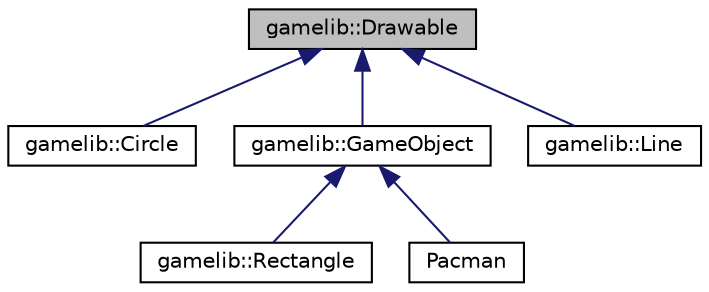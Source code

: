 digraph "gamelib::Drawable"
{
  edge [fontname="Helvetica",fontsize="10",labelfontname="Helvetica",labelfontsize="10"];
  node [fontname="Helvetica",fontsize="10",shape=record];
  Node0 [label="gamelib::Drawable",height=0.2,width=0.4,color="black", fillcolor="grey75", style="filled", fontcolor="black"];
  Node0 -> Node1 [dir="back",color="midnightblue",fontsize="10",style="solid",fontname="Helvetica"];
  Node1 [label="gamelib::Circle",height=0.2,width=0.4,color="black", fillcolor="white", style="filled",URL="$classgamelib_1_1_circle.html",tooltip="A circle object. "];
  Node0 -> Node2 [dir="back",color="midnightblue",fontsize="10",style="solid",fontname="Helvetica"];
  Node2 [label="gamelib::GameObject",height=0.2,width=0.4,color="black", fillcolor="white", style="filled",URL="$classgamelib_1_1_game_object.html",tooltip="The base object for all object used with the gamelib game library. "];
  Node2 -> Node3 [dir="back",color="midnightblue",fontsize="10",style="solid",fontname="Helvetica"];
  Node3 [label="gamelib::Rectangle",height=0.2,width=0.4,color="black", fillcolor="white", style="filled",URL="$classgamelib_1_1_rectangle.html"];
  Node2 -> Node4 [dir="back",color="midnightblue",fontsize="10",style="solid",fontname="Helvetica"];
  Node4 [label="Pacman",height=0.2,width=0.4,color="black", fillcolor="white", style="filled",URL="$class_pacman.html"];
  Node0 -> Node5 [dir="back",color="midnightblue",fontsize="10",style="solid",fontname="Helvetica"];
  Node5 [label="gamelib::Line",height=0.2,width=0.4,color="black", fillcolor="white", style="filled",URL="$classgamelib_1_1_line.html"];
}
